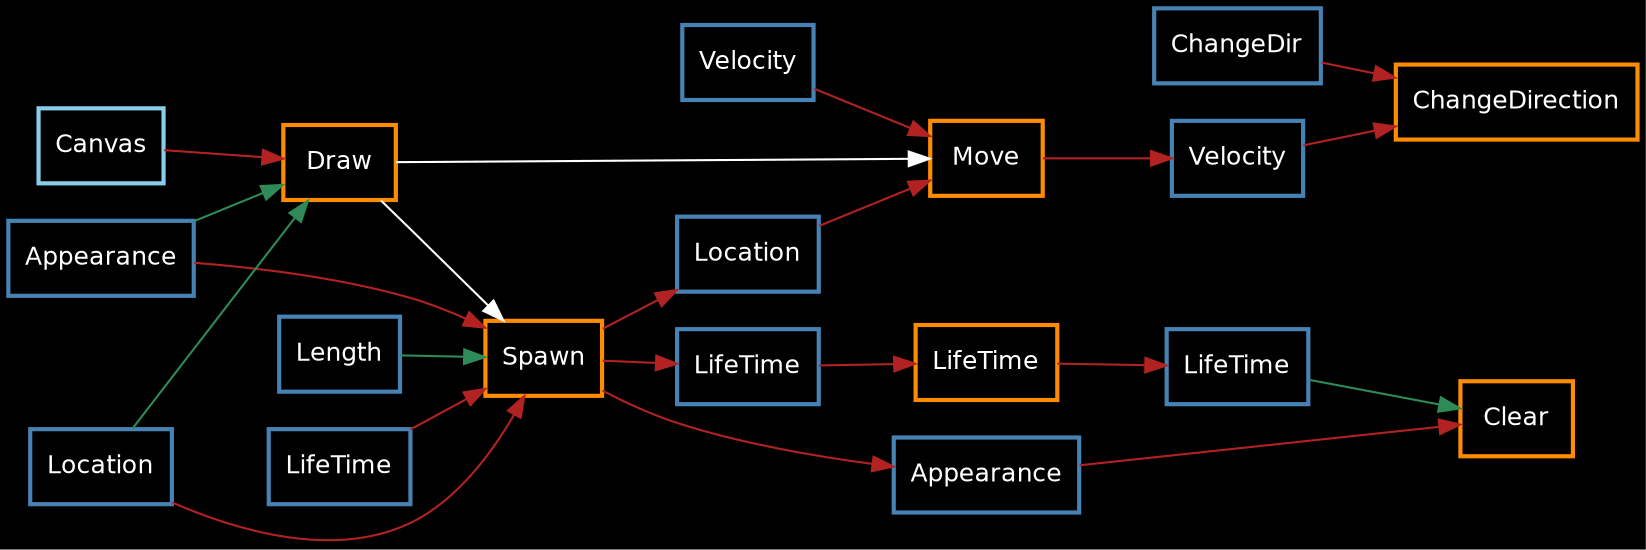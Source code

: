 digraph framegraph 
{
rankdir = LR
bgcolor = black

node [shape=rectangle, fontname="helvetica", fontsize=12, fontcolor=white]

"Draw" [label="Draw", style=bold, color=darkorange]
"Move" [label="Move", style=bold, color=darkorange]
"LifeTime" [label="LifeTime", style=bold, color=darkorange]
"ChangeDirection" [label="ChangeDirection", style=bold, color=darkorange]
"Clear" [label="Clear", style=bold, color=darkorange]
"Spawn" [label="Spawn", style=bold, color=darkorange]

"Draw" -> { "Move" } [color=white]
"Draw" -> { "Spawn" } [color=white]

"Length0" [label="Length", style=bold, color= steelblue]
"Length0" -> { "Spawn" } [color=seagreen]
"Appearance0" [label="Appearance", style=bold, color= steelblue]
"Appearance0" -> { "Draw" } [color=seagreen]
"Appearance0" -> { "Spawn" } [color=firebrick]
"LifeTime0" [label="LifeTime", style=bold, color= steelblue]
"LifeTime0" -> { } [color=seagreen]
"LifeTime0" -> { "Spawn" } [color=firebrick]
"Canvas0" [label="Canvas", style=bold, color= skyblue]
"Canvas0" -> { } [color=seagreen]
"Canvas0" -> { "Draw" } [color=firebrick]
"Location0" [label="Location", style=bold, color= steelblue]
"Location0" -> { "Draw" } [color=seagreen]
"Location0" -> { "Spawn" } [color=firebrick]
"Velocity0" [label="Velocity", style=bold, color= steelblue]
"Velocity0" -> { } [color=seagreen]
"Velocity0" -> { "Move" } [color=firebrick]
"ChangeDir0" [label="ChangeDir", style=bold, color= steelblue]
"ChangeDir0" -> { } [color=seagreen]
"ChangeDir0" -> { "ChangeDirection" } [color=firebrick]
"LifeTime1" [label="LifeTime", style=bold, color= steelblue]
"LifeTime1" -> { } [color=seagreen]
"LifeTime1" -> { "LifeTime" } [color=firebrick]
"Spawn" -> { "LifeTime1" } [color=firebrick]
"Location1" [label="Location", style=bold, color= steelblue]
"Location1" -> { } [color=seagreen]
"Location1" -> { "Move" } [color=firebrick]
"Spawn" -> { "Location1" } [color=firebrick]
"Appearance1" [label="Appearance", style=bold, color= steelblue]
"Appearance1" -> { } [color=seagreen]
"Appearance1" -> { "Clear" } [color=firebrick]
"Spawn" -> { "Appearance1" } [color=firebrick]
"Velocity1" [label="Velocity", style=bold, color= steelblue]
"Velocity1" -> { } [color=seagreen]
"Velocity1" -> { "ChangeDirection" } [color=firebrick]
"Move" -> { "Velocity1" } [color=firebrick]
"LifeTime2" [label="LifeTime", style=bold, color= steelblue]
"LifeTime2" -> { "Clear" } [color=seagreen]
"LifeTime" -> { "LifeTime2" } [color=firebrick]
}